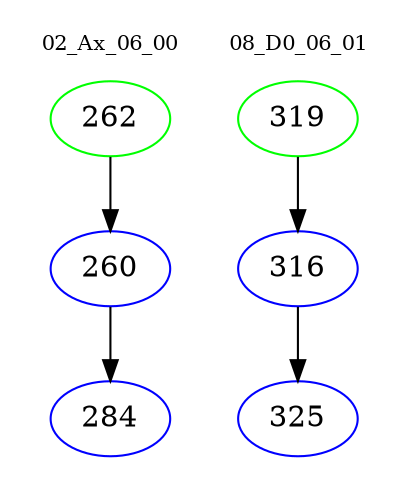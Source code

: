 digraph{
subgraph cluster_0 {
color = white
label = "02_Ax_06_00";
fontsize=10;
T0_262 [label="262", color="green"]
T0_262 -> T0_260 [color="black"]
T0_260 [label="260", color="blue"]
T0_260 -> T0_284 [color="black"]
T0_284 [label="284", color="blue"]
}
subgraph cluster_1 {
color = white
label = "08_D0_06_01";
fontsize=10;
T1_319 [label="319", color="green"]
T1_319 -> T1_316 [color="black"]
T1_316 [label="316", color="blue"]
T1_316 -> T1_325 [color="black"]
T1_325 [label="325", color="blue"]
}
}
